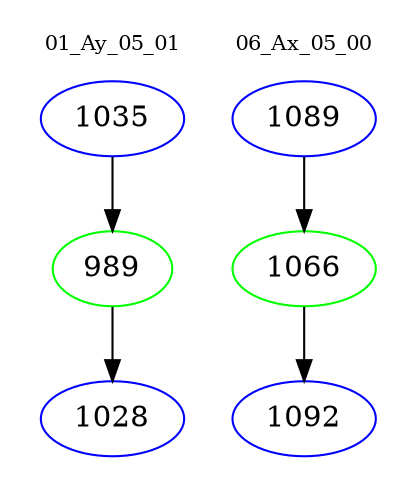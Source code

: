 digraph{
subgraph cluster_0 {
color = white
label = "01_Ay_05_01";
fontsize=10;
T0_1035 [label="1035", color="blue"]
T0_1035 -> T0_989 [color="black"]
T0_989 [label="989", color="green"]
T0_989 -> T0_1028 [color="black"]
T0_1028 [label="1028", color="blue"]
}
subgraph cluster_1 {
color = white
label = "06_Ax_05_00";
fontsize=10;
T1_1089 [label="1089", color="blue"]
T1_1089 -> T1_1066 [color="black"]
T1_1066 [label="1066", color="green"]
T1_1066 -> T1_1092 [color="black"]
T1_1092 [label="1092", color="blue"]
}
}
